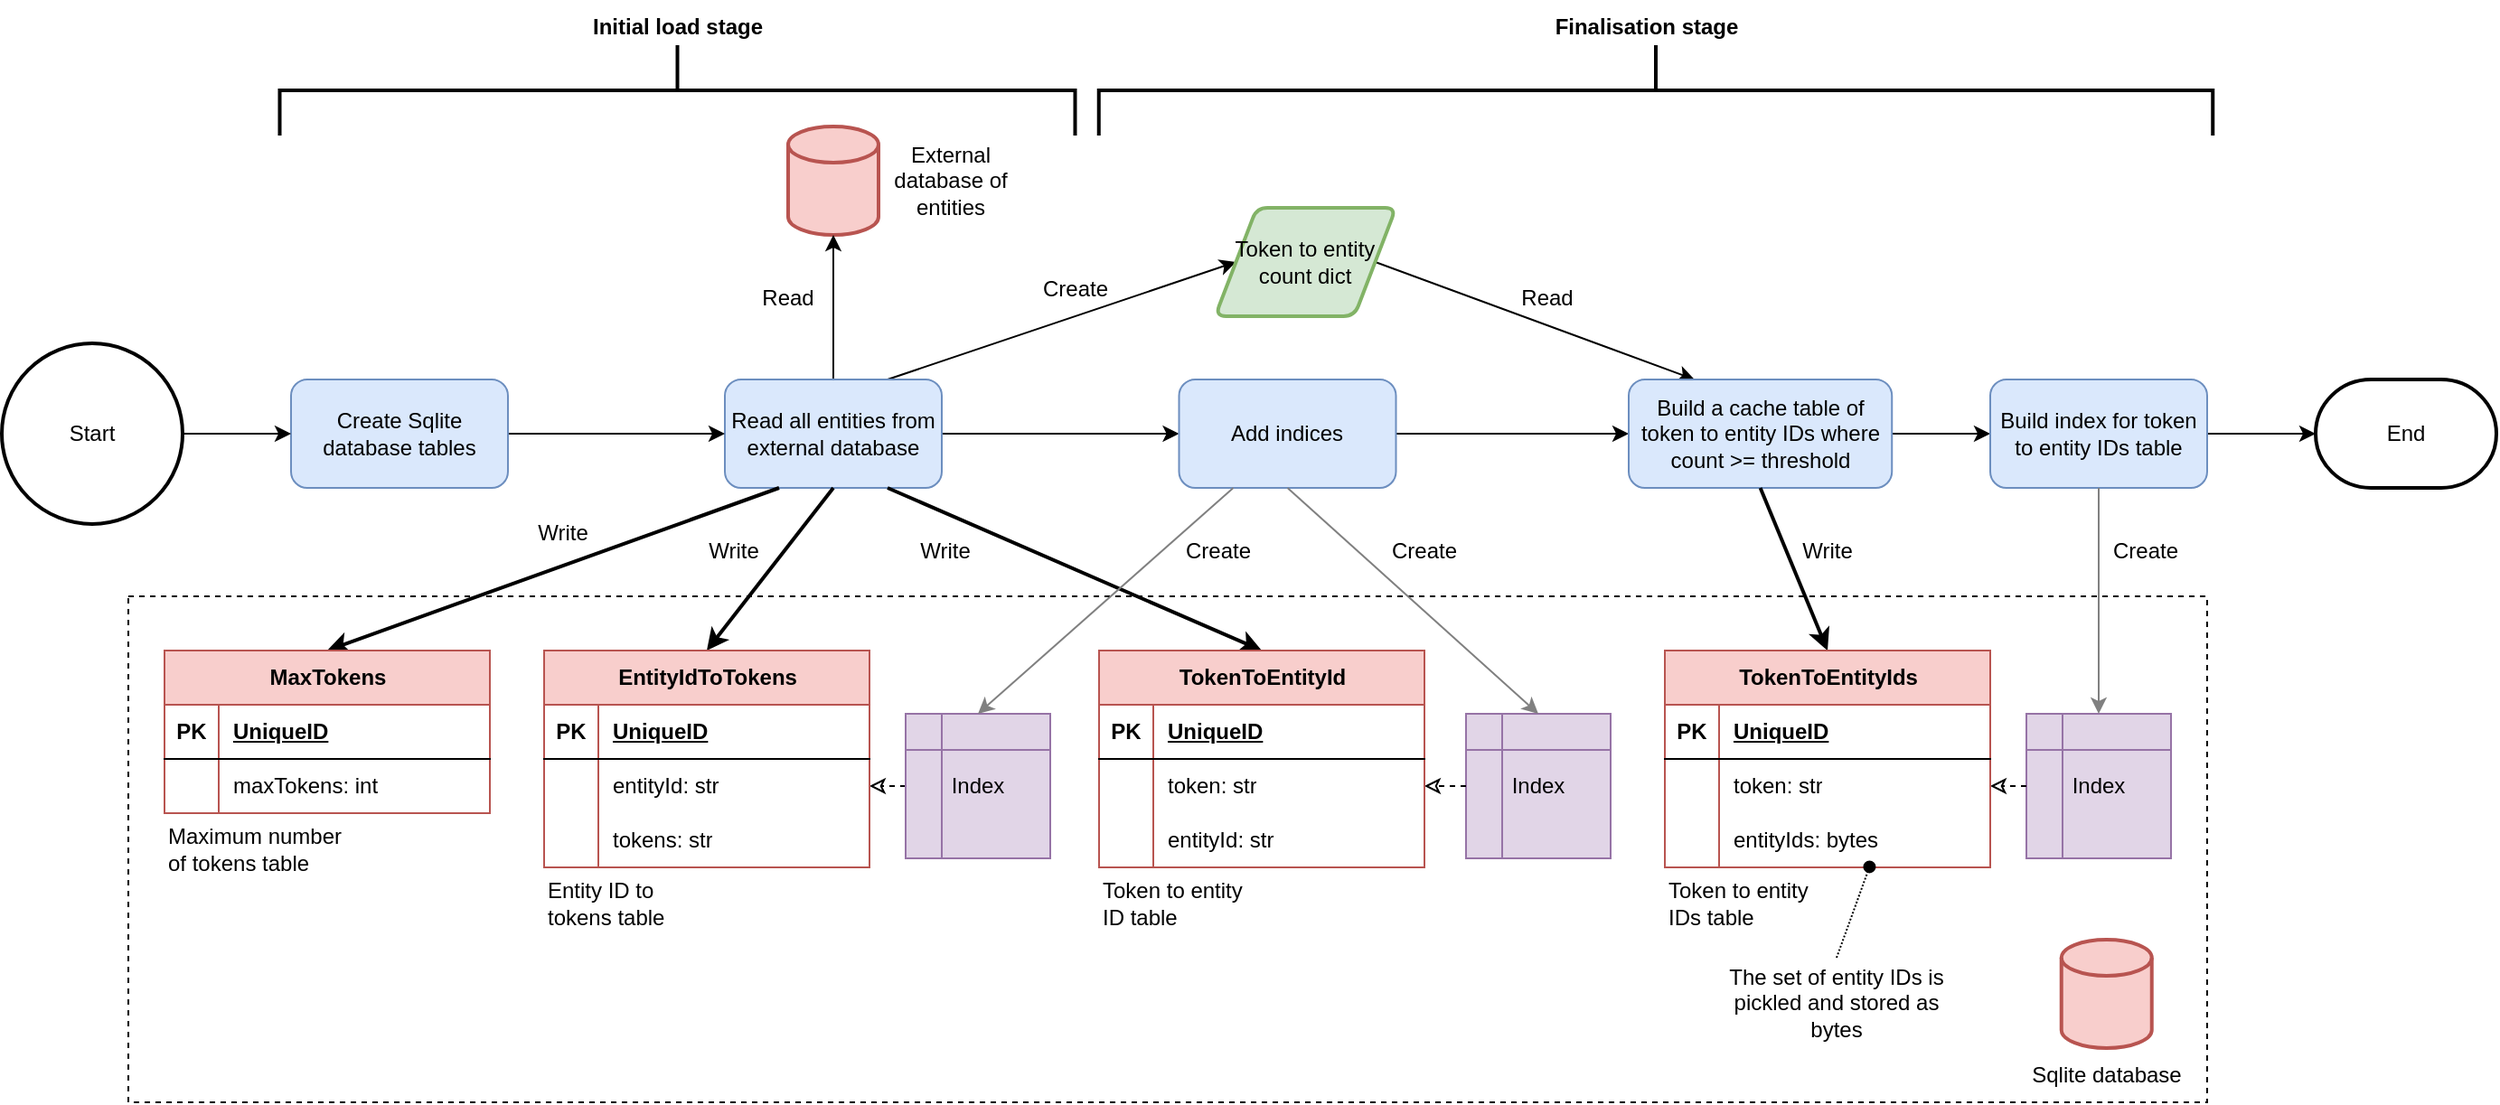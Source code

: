 <mxfile version="21.2.7" type="device">
  <diagram id="BQwimT8NaF9eU1G0UjTk" name="Page-1">
    <mxGraphModel dx="1480" dy="929" grid="1" gridSize="10" guides="1" tooltips="1" connect="1" arrows="1" fold="1" page="1" pageScale="1" pageWidth="1654" pageHeight="1169" math="0" shadow="0">
      <root>
        <mxCell id="0" />
        <mxCell id="1" parent="0" />
        <mxCell id="5-i91vn-RPBV5rucGAf5-59" value="" style="rounded=0;whiteSpace=wrap;html=1;fillColor=none;dashed=1;" vertex="1" parent="1">
          <mxGeometry x="110" y="370" width="1150" height="280" as="geometry" />
        </mxCell>
        <mxCell id="5-i91vn-RPBV5rucGAf5-1" value="" style="strokeWidth=2;html=1;shape=mxgraph.flowchart.database;whiteSpace=wrap;fillColor=#f8cecc;strokeColor=#b85450;" vertex="1" parent="1">
          <mxGeometry x="475" y="110" width="50" height="60" as="geometry" />
        </mxCell>
        <mxCell id="5-i91vn-RPBV5rucGAf5-16" style="edgeStyle=none;rounded=0;orthogonalLoop=1;jettySize=auto;html=1;exitX=0.5;exitY=0;exitDx=0;exitDy=0;entryX=0.5;entryY=1;entryDx=0;entryDy=0;entryPerimeter=0;" edge="1" parent="1" source="5-i91vn-RPBV5rucGAf5-2" target="5-i91vn-RPBV5rucGAf5-1">
          <mxGeometry relative="1" as="geometry" />
        </mxCell>
        <mxCell id="5-i91vn-RPBV5rucGAf5-25" style="edgeStyle=none;rounded=0;orthogonalLoop=1;jettySize=auto;html=1;exitX=1;exitY=0.5;exitDx=0;exitDy=0;entryX=0;entryY=0.5;entryDx=0;entryDy=0;" edge="1" parent="1" source="5-i91vn-RPBV5rucGAf5-2" target="5-i91vn-RPBV5rucGAf5-24">
          <mxGeometry relative="1" as="geometry" />
        </mxCell>
        <mxCell id="5-i91vn-RPBV5rucGAf5-41" style="edgeStyle=none;rounded=0;orthogonalLoop=1;jettySize=auto;html=1;exitX=0.75;exitY=0;exitDx=0;exitDy=0;entryX=0;entryY=0.5;entryDx=0;entryDy=0;" edge="1" parent="1" source="5-i91vn-RPBV5rucGAf5-2" target="5-i91vn-RPBV5rucGAf5-40">
          <mxGeometry relative="1" as="geometry" />
        </mxCell>
        <mxCell id="5-i91vn-RPBV5rucGAf5-2" value="Read all entities from external database" style="rounded=1;whiteSpace=wrap;html=1;fillColor=#dae8fc;strokeColor=#6c8ebf;" vertex="1" parent="1">
          <mxGeometry x="440" y="250" width="120" height="60" as="geometry" />
        </mxCell>
        <mxCell id="5-i91vn-RPBV5rucGAf5-3" value="External database of entities" style="text;html=1;strokeColor=none;fillColor=none;align=center;verticalAlign=middle;whiteSpace=wrap;rounded=0;" vertex="1" parent="1">
          <mxGeometry x="525" y="115" width="80" height="50" as="geometry" />
        </mxCell>
        <mxCell id="5-i91vn-RPBV5rucGAf5-15" style="edgeStyle=none;rounded=0;orthogonalLoop=1;jettySize=auto;html=1;exitX=1;exitY=0.5;exitDx=0;exitDy=0;entryX=0;entryY=0.5;entryDx=0;entryDy=0;" edge="1" parent="1" source="5-i91vn-RPBV5rucGAf5-4" target="5-i91vn-RPBV5rucGAf5-2">
          <mxGeometry relative="1" as="geometry" />
        </mxCell>
        <mxCell id="5-i91vn-RPBV5rucGAf5-4" value="Create Sqlite database tables" style="rounded=1;whiteSpace=wrap;html=1;fillColor=#dae8fc;strokeColor=#6c8ebf;" vertex="1" parent="1">
          <mxGeometry x="200" y="250" width="120" height="60" as="geometry" />
        </mxCell>
        <mxCell id="5-i91vn-RPBV5rucGAf5-6" style="edgeStyle=none;rounded=0;orthogonalLoop=1;jettySize=auto;html=1;exitX=1;exitY=0.5;exitDx=0;exitDy=0;exitPerimeter=0;entryX=0;entryY=0.5;entryDx=0;entryDy=0;" edge="1" parent="1" source="5-i91vn-RPBV5rucGAf5-5" target="5-i91vn-RPBV5rucGAf5-4">
          <mxGeometry relative="1" as="geometry" />
        </mxCell>
        <mxCell id="5-i91vn-RPBV5rucGAf5-5" value="Start" style="strokeWidth=2;html=1;shape=mxgraph.flowchart.start_2;whiteSpace=wrap;" vertex="1" parent="1">
          <mxGeometry x="40" y="230" width="100" height="100" as="geometry" />
        </mxCell>
        <mxCell id="5-i91vn-RPBV5rucGAf5-8" value="Maximum number of tokens table" style="text;html=1;strokeColor=none;fillColor=none;align=left;verticalAlign=middle;whiteSpace=wrap;rounded=0;" vertex="1" parent="1">
          <mxGeometry x="130" y="490" width="106.25" height="40" as="geometry" />
        </mxCell>
        <mxCell id="5-i91vn-RPBV5rucGAf5-10" value="Entity ID to tokens table" style="text;html=1;strokeColor=none;fillColor=none;align=left;verticalAlign=middle;whiteSpace=wrap;rounded=0;" vertex="1" parent="1">
          <mxGeometry x="340" y="520" width="88.75" height="40" as="geometry" />
        </mxCell>
        <mxCell id="5-i91vn-RPBV5rucGAf5-12" value="Token to entity ID table" style="text;html=1;strokeColor=none;fillColor=none;align=left;verticalAlign=middle;whiteSpace=wrap;rounded=0;" vertex="1" parent="1">
          <mxGeometry x="647" y="520" width="88.75" height="40" as="geometry" />
        </mxCell>
        <mxCell id="5-i91vn-RPBV5rucGAf5-14" value="Token to entity IDs table" style="text;html=1;strokeColor=none;fillColor=none;align=left;verticalAlign=middle;whiteSpace=wrap;rounded=0;" vertex="1" parent="1">
          <mxGeometry x="960" y="520" width="88.75" height="40" as="geometry" />
        </mxCell>
        <mxCell id="5-i91vn-RPBV5rucGAf5-17" value="Read" style="text;html=1;strokeColor=none;fillColor=none;align=center;verticalAlign=middle;whiteSpace=wrap;rounded=0;" vertex="1" parent="1">
          <mxGeometry x="440" y="190" width="70" height="30" as="geometry" />
        </mxCell>
        <mxCell id="5-i91vn-RPBV5rucGAf5-18" style="edgeStyle=none;rounded=0;orthogonalLoop=1;jettySize=auto;html=1;exitX=0.25;exitY=1;exitDx=0;exitDy=0;entryX=0.5;entryY=0;entryDx=0;entryDy=0;strokeWidth=2;" edge="1" parent="1" source="5-i91vn-RPBV5rucGAf5-2" target="5-i91vn-RPBV5rucGAf5-67">
          <mxGeometry relative="1" as="geometry">
            <mxPoint x="430" y="260" as="sourcePoint" />
            <mxPoint x="455" y="110" as="targetPoint" />
          </mxGeometry>
        </mxCell>
        <mxCell id="5-i91vn-RPBV5rucGAf5-19" style="edgeStyle=none;rounded=0;orthogonalLoop=1;jettySize=auto;html=1;exitX=0.5;exitY=1;exitDx=0;exitDy=0;entryX=0.5;entryY=0;entryDx=0;entryDy=0;strokeWidth=2;" edge="1" parent="1" source="5-i91vn-RPBV5rucGAf5-2" target="5-i91vn-RPBV5rucGAf5-80">
          <mxGeometry relative="1" as="geometry">
            <mxPoint x="400" y="320" as="sourcePoint" />
            <mxPoint x="414" y="410" as="targetPoint" />
          </mxGeometry>
        </mxCell>
        <mxCell id="5-i91vn-RPBV5rucGAf5-20" style="edgeStyle=none;rounded=0;orthogonalLoop=1;jettySize=auto;html=1;exitX=0.75;exitY=1;exitDx=0;exitDy=0;entryX=0.5;entryY=0;entryDx=0;entryDy=0;strokeWidth=2;" edge="1" parent="1" source="5-i91vn-RPBV5rucGAf5-2" target="5-i91vn-RPBV5rucGAf5-93">
          <mxGeometry relative="1" as="geometry">
            <mxPoint x="410" y="330" as="sourcePoint" />
            <mxPoint x="424" y="420" as="targetPoint" />
          </mxGeometry>
        </mxCell>
        <mxCell id="5-i91vn-RPBV5rucGAf5-21" value="Write" style="text;html=1;strokeColor=none;fillColor=none;align=center;verticalAlign=middle;whiteSpace=wrap;rounded=0;" vertex="1" parent="1">
          <mxGeometry x="330" y="320" width="40.63" height="30" as="geometry" />
        </mxCell>
        <mxCell id="5-i91vn-RPBV5rucGAf5-22" value="" style="strokeWidth=2;html=1;shape=mxgraph.flowchart.database;whiteSpace=wrap;fillColor=#f8cecc;strokeColor=#b85450;" vertex="1" parent="1">
          <mxGeometry x="1179.37" y="560" width="50" height="60" as="geometry" />
        </mxCell>
        <mxCell id="5-i91vn-RPBV5rucGAf5-23" value="Sqlite database" style="text;html=1;strokeColor=none;fillColor=none;align=center;verticalAlign=middle;whiteSpace=wrap;rounded=0;" vertex="1" parent="1">
          <mxGeometry x="1160" y="620" width="88.75" height="30" as="geometry" />
        </mxCell>
        <mxCell id="5-i91vn-RPBV5rucGAf5-44" style="edgeStyle=none;rounded=0;orthogonalLoop=1;jettySize=auto;html=1;exitX=1;exitY=0.5;exitDx=0;exitDy=0;entryX=0;entryY=0.5;entryDx=0;entryDy=0;" edge="1" parent="1" source="5-i91vn-RPBV5rucGAf5-24" target="5-i91vn-RPBV5rucGAf5-43">
          <mxGeometry relative="1" as="geometry" />
        </mxCell>
        <mxCell id="5-i91vn-RPBV5rucGAf5-24" value="Add indices" style="rounded=1;whiteSpace=wrap;html=1;fillColor=#dae8fc;strokeColor=#6c8ebf;" vertex="1" parent="1">
          <mxGeometry x="691.25" y="250" width="120" height="60" as="geometry" />
        </mxCell>
        <mxCell id="5-i91vn-RPBV5rucGAf5-29" style="edgeStyle=none;rounded=0;orthogonalLoop=1;jettySize=auto;html=1;exitX=0;exitY=0.5;exitDx=0;exitDy=0;entryX=1;entryY=0.5;entryDx=0;entryDy=0;dashed=1;endArrow=classic;endFill=0;" edge="1" parent="1" source="5-i91vn-RPBV5rucGAf5-26" target="5-i91vn-RPBV5rucGAf5-84">
          <mxGeometry relative="1" as="geometry">
            <mxPoint x="444.37" y="440" as="targetPoint" />
          </mxGeometry>
        </mxCell>
        <mxCell id="5-i91vn-RPBV5rucGAf5-26" value="Index" style="shape=internalStorage;whiteSpace=wrap;html=1;backgroundOutline=1;fillColor=#e1d5e7;strokeColor=#9673a6;" vertex="1" parent="1">
          <mxGeometry x="540" y="435" width="80" height="80" as="geometry" />
        </mxCell>
        <mxCell id="5-i91vn-RPBV5rucGAf5-30" value="Index" style="shape=internalStorage;whiteSpace=wrap;html=1;backgroundOutline=1;fillColor=#e1d5e7;strokeColor=#9673a6;" vertex="1" parent="1">
          <mxGeometry x="850" y="435" width="80" height="80" as="geometry" />
        </mxCell>
        <mxCell id="5-i91vn-RPBV5rucGAf5-31" style="edgeStyle=none;rounded=0;orthogonalLoop=1;jettySize=auto;html=1;exitX=0;exitY=0.5;exitDx=0;exitDy=0;dashed=1;endArrow=classic;endFill=0;entryX=1;entryY=0.5;entryDx=0;entryDy=0;" edge="1" parent="1" source="5-i91vn-RPBV5rucGAf5-30" target="5-i91vn-RPBV5rucGAf5-97">
          <mxGeometry relative="1" as="geometry">
            <mxPoint x="475" y="450" as="sourcePoint" />
            <mxPoint x="678.75" y="440" as="targetPoint" />
          </mxGeometry>
        </mxCell>
        <mxCell id="5-i91vn-RPBV5rucGAf5-33" value="Write" style="text;html=1;strokeColor=none;fillColor=none;align=center;verticalAlign=middle;whiteSpace=wrap;rounded=0;" vertex="1" parent="1">
          <mxGeometry x="420" y="330" width="50" height="30" as="geometry" />
        </mxCell>
        <mxCell id="5-i91vn-RPBV5rucGAf5-34" value="Write" style="text;html=1;strokeColor=none;fillColor=none;align=center;verticalAlign=middle;whiteSpace=wrap;rounded=0;" vertex="1" parent="1">
          <mxGeometry x="540" y="330" width="44.37" height="30" as="geometry" />
        </mxCell>
        <mxCell id="5-i91vn-RPBV5rucGAf5-35" style="edgeStyle=none;rounded=0;orthogonalLoop=1;jettySize=auto;html=1;exitX=0.25;exitY=1;exitDx=0;exitDy=0;entryX=0.5;entryY=0;entryDx=0;entryDy=0;strokeColor=#808080;" edge="1" parent="1" source="5-i91vn-RPBV5rucGAf5-24" target="5-i91vn-RPBV5rucGAf5-26">
          <mxGeometry relative="1" as="geometry">
            <mxPoint x="400" y="320" as="sourcePoint" />
            <mxPoint x="284" y="410" as="targetPoint" />
          </mxGeometry>
        </mxCell>
        <mxCell id="5-i91vn-RPBV5rucGAf5-36" value="Create" style="text;html=1;strokeColor=none;fillColor=none;align=center;verticalAlign=middle;whiteSpace=wrap;rounded=0;" vertex="1" parent="1">
          <mxGeometry x="691.25" y="330" width="44.37" height="30" as="geometry" />
        </mxCell>
        <mxCell id="5-i91vn-RPBV5rucGAf5-37" style="edgeStyle=none;rounded=0;orthogonalLoop=1;jettySize=auto;html=1;exitX=0.5;exitY=1;exitDx=0;exitDy=0;entryX=0.5;entryY=0;entryDx=0;entryDy=0;strokeColor=#808080;" edge="1" parent="1" source="5-i91vn-RPBV5rucGAf5-24" target="5-i91vn-RPBV5rucGAf5-30">
          <mxGeometry relative="1" as="geometry">
            <mxPoint x="560" y="320" as="sourcePoint" />
            <mxPoint x="515" y="410" as="targetPoint" />
          </mxGeometry>
        </mxCell>
        <mxCell id="5-i91vn-RPBV5rucGAf5-38" value="Create" style="text;html=1;strokeColor=none;fillColor=none;align=center;verticalAlign=middle;whiteSpace=wrap;rounded=0;" vertex="1" parent="1">
          <mxGeometry x="805" y="330" width="44.37" height="30" as="geometry" />
        </mxCell>
        <mxCell id="5-i91vn-RPBV5rucGAf5-45" style="edgeStyle=none;rounded=0;orthogonalLoop=1;jettySize=auto;html=1;exitX=1;exitY=0.5;exitDx=0;exitDy=0;entryX=0.25;entryY=0;entryDx=0;entryDy=0;" edge="1" parent="1" source="5-i91vn-RPBV5rucGAf5-40" target="5-i91vn-RPBV5rucGAf5-43">
          <mxGeometry relative="1" as="geometry" />
        </mxCell>
        <mxCell id="5-i91vn-RPBV5rucGAf5-40" value="Token to entity count dict" style="shape=parallelogram;html=1;strokeWidth=2;perimeter=parallelogramPerimeter;whiteSpace=wrap;rounded=1;arcSize=12;size=0.23;fillColor=#d5e8d4;strokeColor=#82b366;" vertex="1" parent="1">
          <mxGeometry x="711.25" y="155" width="100" height="60" as="geometry" />
        </mxCell>
        <mxCell id="5-i91vn-RPBV5rucGAf5-42" value="Create" style="text;html=1;strokeColor=none;fillColor=none;align=center;verticalAlign=middle;whiteSpace=wrap;rounded=0;" vertex="1" parent="1">
          <mxGeometry x="599.38" y="185" width="70" height="30" as="geometry" />
        </mxCell>
        <mxCell id="5-i91vn-RPBV5rucGAf5-50" style="edgeStyle=none;rounded=0;orthogonalLoop=1;jettySize=auto;html=1;exitX=1;exitY=0.5;exitDx=0;exitDy=0;entryX=0;entryY=0.5;entryDx=0;entryDy=0;" edge="1" parent="1" source="5-i91vn-RPBV5rucGAf5-43" target="5-i91vn-RPBV5rucGAf5-49">
          <mxGeometry relative="1" as="geometry" />
        </mxCell>
        <mxCell id="5-i91vn-RPBV5rucGAf5-43" value="Build a cache table of token to entity IDs where count &amp;gt;= threshold" style="rounded=1;whiteSpace=wrap;html=1;fillColor=#dae8fc;strokeColor=#6c8ebf;" vertex="1" parent="1">
          <mxGeometry x="940" y="250" width="145.62" height="60" as="geometry" />
        </mxCell>
        <mxCell id="5-i91vn-RPBV5rucGAf5-46" value="Read" style="text;html=1;strokeColor=none;fillColor=none;align=center;verticalAlign=middle;whiteSpace=wrap;rounded=0;" vertex="1" parent="1">
          <mxGeometry x="860" y="190" width="70" height="30" as="geometry" />
        </mxCell>
        <mxCell id="5-i91vn-RPBV5rucGAf5-47" style="edgeStyle=none;rounded=0;orthogonalLoop=1;jettySize=auto;html=1;exitX=0.5;exitY=1;exitDx=0;exitDy=0;entryX=0.5;entryY=0;entryDx=0;entryDy=0;strokeWidth=2;" edge="1" parent="1" source="5-i91vn-RPBV5rucGAf5-43" target="5-i91vn-RPBV5rucGAf5-106">
          <mxGeometry relative="1" as="geometry">
            <mxPoint x="680" y="320" as="sourcePoint" />
            <mxPoint x="877.19" y="400" as="targetPoint" />
          </mxGeometry>
        </mxCell>
        <mxCell id="5-i91vn-RPBV5rucGAf5-48" value="Write" style="text;html=1;strokeColor=none;fillColor=none;align=center;verticalAlign=middle;whiteSpace=wrap;rounded=0;" vertex="1" parent="1">
          <mxGeometry x="1027.81" y="330" width="44.38" height="30" as="geometry" />
        </mxCell>
        <mxCell id="5-i91vn-RPBV5rucGAf5-56" style="edgeStyle=none;rounded=0;orthogonalLoop=1;jettySize=auto;html=1;exitX=1;exitY=0.5;exitDx=0;exitDy=0;entryX=0;entryY=0.5;entryDx=0;entryDy=0;entryPerimeter=0;" edge="1" parent="1" source="5-i91vn-RPBV5rucGAf5-49" target="5-i91vn-RPBV5rucGAf5-55">
          <mxGeometry relative="1" as="geometry" />
        </mxCell>
        <mxCell id="5-i91vn-RPBV5rucGAf5-49" value="Build index for token to entity IDs table" style="rounded=1;whiteSpace=wrap;html=1;fillColor=#dae8fc;strokeColor=#6c8ebf;" vertex="1" parent="1">
          <mxGeometry x="1140" y="250" width="120" height="60" as="geometry" />
        </mxCell>
        <mxCell id="5-i91vn-RPBV5rucGAf5-51" value="Index" style="shape=internalStorage;whiteSpace=wrap;html=1;backgroundOutline=1;fillColor=#e1d5e7;strokeColor=#9673a6;" vertex="1" parent="1">
          <mxGeometry x="1160" y="435" width="80" height="80" as="geometry" />
        </mxCell>
        <mxCell id="5-i91vn-RPBV5rucGAf5-52" style="edgeStyle=none;rounded=0;orthogonalLoop=1;jettySize=auto;html=1;exitX=0;exitY=0.5;exitDx=0;exitDy=0;dashed=1;endArrow=classic;endFill=0;entryX=1;entryY=0.5;entryDx=0;entryDy=0;" edge="1" parent="1" source="5-i91vn-RPBV5rucGAf5-51" target="5-i91vn-RPBV5rucGAf5-110">
          <mxGeometry relative="1" as="geometry">
            <mxPoint x="710" y="450" as="sourcePoint" />
            <mxPoint x="917.19" y="440" as="targetPoint" />
          </mxGeometry>
        </mxCell>
        <mxCell id="5-i91vn-RPBV5rucGAf5-53" style="edgeStyle=none;rounded=0;orthogonalLoop=1;jettySize=auto;html=1;exitX=0.5;exitY=1;exitDx=0;exitDy=0;entryX=0.5;entryY=0;entryDx=0;entryDy=0;strokeColor=#808080;" edge="1" parent="1" source="5-i91vn-RPBV5rucGAf5-49" target="5-i91vn-RPBV5rucGAf5-51">
          <mxGeometry relative="1" as="geometry">
            <mxPoint x="680" y="320" as="sourcePoint" />
            <mxPoint x="750" y="410" as="targetPoint" />
          </mxGeometry>
        </mxCell>
        <mxCell id="5-i91vn-RPBV5rucGAf5-54" value="Create" style="text;html=1;strokeColor=none;fillColor=none;align=center;verticalAlign=middle;whiteSpace=wrap;rounded=0;" vertex="1" parent="1">
          <mxGeometry x="1204.38" y="330" width="44.37" height="30" as="geometry" />
        </mxCell>
        <mxCell id="5-i91vn-RPBV5rucGAf5-55" value="End" style="strokeWidth=2;html=1;shape=mxgraph.flowchart.terminator;whiteSpace=wrap;" vertex="1" parent="1">
          <mxGeometry x="1320" y="250" width="100" height="60" as="geometry" />
        </mxCell>
        <mxCell id="5-i91vn-RPBV5rucGAf5-63" value="" style="strokeWidth=2;html=1;shape=mxgraph.flowchart.annotation_2;align=left;labelPosition=right;pointerEvents=1;rotation=90;" vertex="1" parent="1">
          <mxGeometry x="388.75" y="-130" width="50" height="440" as="geometry" />
        </mxCell>
        <mxCell id="5-i91vn-RPBV5rucGAf5-64" value="" style="strokeWidth=2;html=1;shape=mxgraph.flowchart.annotation_2;align=left;labelPosition=right;pointerEvents=1;rotation=90;" vertex="1" parent="1">
          <mxGeometry x="930" y="-218.13" width="50" height="616.25" as="geometry" />
        </mxCell>
        <mxCell id="5-i91vn-RPBV5rucGAf5-65" value="&lt;b&gt;Initial load stage&lt;/b&gt;" style="text;html=1;strokeColor=none;fillColor=none;align=center;verticalAlign=middle;whiteSpace=wrap;rounded=0;" vertex="1" parent="1">
          <mxGeometry x="353.75" y="40" width="120" height="30" as="geometry" />
        </mxCell>
        <mxCell id="5-i91vn-RPBV5rucGAf5-66" value="&lt;b&gt;Finalisation stage&lt;/b&gt;" style="text;html=1;strokeColor=none;fillColor=none;align=center;verticalAlign=middle;whiteSpace=wrap;rounded=0;" vertex="1" parent="1">
          <mxGeometry x="890" y="40" width="120" height="30" as="geometry" />
        </mxCell>
        <mxCell id="5-i91vn-RPBV5rucGAf5-67" value="MaxTokens" style="shape=table;startSize=30;container=1;collapsible=1;childLayout=tableLayout;fixedRows=1;rowLines=0;fontStyle=1;align=center;resizeLast=1;html=1;fillColor=#f8cecc;strokeColor=#b85450;" vertex="1" parent="1">
          <mxGeometry x="130" y="400" width="180" height="90" as="geometry">
            <mxRectangle x="230" y="660" width="100" height="30" as="alternateBounds" />
          </mxGeometry>
        </mxCell>
        <mxCell id="5-i91vn-RPBV5rucGAf5-68" value="" style="shape=tableRow;horizontal=0;startSize=0;swimlaneHead=0;swimlaneBody=0;fillColor=none;collapsible=0;dropTarget=0;points=[[0,0.5],[1,0.5]];portConstraint=eastwest;top=0;left=0;right=0;bottom=1;" vertex="1" parent="5-i91vn-RPBV5rucGAf5-67">
          <mxGeometry y="30" width="180" height="30" as="geometry" />
        </mxCell>
        <mxCell id="5-i91vn-RPBV5rucGAf5-69" value="PK" style="shape=partialRectangle;connectable=0;fillColor=none;top=0;left=0;bottom=0;right=0;fontStyle=1;overflow=hidden;whiteSpace=wrap;html=1;" vertex="1" parent="5-i91vn-RPBV5rucGAf5-68">
          <mxGeometry width="30" height="30" as="geometry">
            <mxRectangle width="30" height="30" as="alternateBounds" />
          </mxGeometry>
        </mxCell>
        <mxCell id="5-i91vn-RPBV5rucGAf5-70" value="UniqueID" style="shape=partialRectangle;connectable=0;fillColor=none;top=0;left=0;bottom=0;right=0;align=left;spacingLeft=6;fontStyle=5;overflow=hidden;whiteSpace=wrap;html=1;" vertex="1" parent="5-i91vn-RPBV5rucGAf5-68">
          <mxGeometry x="30" width="150" height="30" as="geometry">
            <mxRectangle width="150" height="30" as="alternateBounds" />
          </mxGeometry>
        </mxCell>
        <mxCell id="5-i91vn-RPBV5rucGAf5-71" value="" style="shape=tableRow;horizontal=0;startSize=0;swimlaneHead=0;swimlaneBody=0;fillColor=none;collapsible=0;dropTarget=0;points=[[0,0.5],[1,0.5]];portConstraint=eastwest;top=0;left=0;right=0;bottom=0;" vertex="1" parent="5-i91vn-RPBV5rucGAf5-67">
          <mxGeometry y="60" width="180" height="30" as="geometry" />
        </mxCell>
        <mxCell id="5-i91vn-RPBV5rucGAf5-72" value="" style="shape=partialRectangle;connectable=0;fillColor=none;top=0;left=0;bottom=0;right=0;editable=1;overflow=hidden;whiteSpace=wrap;html=1;" vertex="1" parent="5-i91vn-RPBV5rucGAf5-71">
          <mxGeometry width="30" height="30" as="geometry">
            <mxRectangle width="30" height="30" as="alternateBounds" />
          </mxGeometry>
        </mxCell>
        <mxCell id="5-i91vn-RPBV5rucGAf5-73" value="maxTokens: int" style="shape=partialRectangle;connectable=0;fillColor=none;top=0;left=0;bottom=0;right=0;align=left;spacingLeft=6;overflow=hidden;whiteSpace=wrap;html=1;" vertex="1" parent="5-i91vn-RPBV5rucGAf5-71">
          <mxGeometry x="30" width="150" height="30" as="geometry">
            <mxRectangle width="150" height="30" as="alternateBounds" />
          </mxGeometry>
        </mxCell>
        <mxCell id="5-i91vn-RPBV5rucGAf5-80" value="EntityIdToTokens" style="shape=table;startSize=30;container=1;collapsible=1;childLayout=tableLayout;fixedRows=1;rowLines=0;fontStyle=1;align=center;resizeLast=1;html=1;fillColor=#f8cecc;strokeColor=#b85450;" vertex="1" parent="1">
          <mxGeometry x="340" y="400" width="180" height="120" as="geometry" />
        </mxCell>
        <mxCell id="5-i91vn-RPBV5rucGAf5-81" value="" style="shape=tableRow;horizontal=0;startSize=0;swimlaneHead=0;swimlaneBody=0;fillColor=none;collapsible=0;dropTarget=0;points=[[0,0.5],[1,0.5]];portConstraint=eastwest;top=0;left=0;right=0;bottom=1;" vertex="1" parent="5-i91vn-RPBV5rucGAf5-80">
          <mxGeometry y="30" width="180" height="30" as="geometry" />
        </mxCell>
        <mxCell id="5-i91vn-RPBV5rucGAf5-82" value="PK" style="shape=partialRectangle;connectable=0;fillColor=none;top=0;left=0;bottom=0;right=0;fontStyle=1;overflow=hidden;whiteSpace=wrap;html=1;" vertex="1" parent="5-i91vn-RPBV5rucGAf5-81">
          <mxGeometry width="30" height="30" as="geometry">
            <mxRectangle width="30" height="30" as="alternateBounds" />
          </mxGeometry>
        </mxCell>
        <mxCell id="5-i91vn-RPBV5rucGAf5-83" value="UniqueID" style="shape=partialRectangle;connectable=0;fillColor=none;top=0;left=0;bottom=0;right=0;align=left;spacingLeft=6;fontStyle=5;overflow=hidden;whiteSpace=wrap;html=1;" vertex="1" parent="5-i91vn-RPBV5rucGAf5-81">
          <mxGeometry x="30" width="150" height="30" as="geometry">
            <mxRectangle width="150" height="30" as="alternateBounds" />
          </mxGeometry>
        </mxCell>
        <mxCell id="5-i91vn-RPBV5rucGAf5-84" value="" style="shape=tableRow;horizontal=0;startSize=0;swimlaneHead=0;swimlaneBody=0;fillColor=none;collapsible=0;dropTarget=0;points=[[0,0.5],[1,0.5]];portConstraint=eastwest;top=0;left=0;right=0;bottom=0;" vertex="1" parent="5-i91vn-RPBV5rucGAf5-80">
          <mxGeometry y="60" width="180" height="30" as="geometry" />
        </mxCell>
        <mxCell id="5-i91vn-RPBV5rucGAf5-85" value="" style="shape=partialRectangle;connectable=0;fillColor=none;top=0;left=0;bottom=0;right=0;editable=1;overflow=hidden;whiteSpace=wrap;html=1;" vertex="1" parent="5-i91vn-RPBV5rucGAf5-84">
          <mxGeometry width="30" height="30" as="geometry">
            <mxRectangle width="30" height="30" as="alternateBounds" />
          </mxGeometry>
        </mxCell>
        <mxCell id="5-i91vn-RPBV5rucGAf5-86" value="entityId: str" style="shape=partialRectangle;connectable=0;fillColor=none;top=0;left=0;bottom=0;right=0;align=left;spacingLeft=6;overflow=hidden;whiteSpace=wrap;html=1;" vertex="1" parent="5-i91vn-RPBV5rucGAf5-84">
          <mxGeometry x="30" width="150" height="30" as="geometry">
            <mxRectangle width="150" height="30" as="alternateBounds" />
          </mxGeometry>
        </mxCell>
        <mxCell id="5-i91vn-RPBV5rucGAf5-87" value="" style="shape=tableRow;horizontal=0;startSize=0;swimlaneHead=0;swimlaneBody=0;fillColor=none;collapsible=0;dropTarget=0;points=[[0,0.5],[1,0.5]];portConstraint=eastwest;top=0;left=0;right=0;bottom=0;" vertex="1" parent="5-i91vn-RPBV5rucGAf5-80">
          <mxGeometry y="90" width="180" height="30" as="geometry" />
        </mxCell>
        <mxCell id="5-i91vn-RPBV5rucGAf5-88" value="" style="shape=partialRectangle;connectable=0;fillColor=none;top=0;left=0;bottom=0;right=0;editable=1;overflow=hidden;whiteSpace=wrap;html=1;" vertex="1" parent="5-i91vn-RPBV5rucGAf5-87">
          <mxGeometry width="30" height="30" as="geometry">
            <mxRectangle width="30" height="30" as="alternateBounds" />
          </mxGeometry>
        </mxCell>
        <mxCell id="5-i91vn-RPBV5rucGAf5-89" value="tokens: str" style="shape=partialRectangle;connectable=0;fillColor=none;top=0;left=0;bottom=0;right=0;align=left;spacingLeft=6;overflow=hidden;whiteSpace=wrap;html=1;" vertex="1" parent="5-i91vn-RPBV5rucGAf5-87">
          <mxGeometry x="30" width="150" height="30" as="geometry">
            <mxRectangle width="150" height="30" as="alternateBounds" />
          </mxGeometry>
        </mxCell>
        <mxCell id="5-i91vn-RPBV5rucGAf5-93" value="TokenToEntityId" style="shape=table;startSize=30;container=1;collapsible=1;childLayout=tableLayout;fixedRows=1;rowLines=0;fontStyle=1;align=center;resizeLast=1;html=1;fillColor=#f8cecc;strokeColor=#b85450;" vertex="1" parent="1">
          <mxGeometry x="647.0" y="400" width="180" height="120" as="geometry" />
        </mxCell>
        <mxCell id="5-i91vn-RPBV5rucGAf5-94" value="" style="shape=tableRow;horizontal=0;startSize=0;swimlaneHead=0;swimlaneBody=0;fillColor=none;collapsible=0;dropTarget=0;points=[[0,0.5],[1,0.5]];portConstraint=eastwest;top=0;left=0;right=0;bottom=1;" vertex="1" parent="5-i91vn-RPBV5rucGAf5-93">
          <mxGeometry y="30" width="180" height="30" as="geometry" />
        </mxCell>
        <mxCell id="5-i91vn-RPBV5rucGAf5-95" value="PK" style="shape=partialRectangle;connectable=0;fillColor=none;top=0;left=0;bottom=0;right=0;fontStyle=1;overflow=hidden;whiteSpace=wrap;html=1;" vertex="1" parent="5-i91vn-RPBV5rucGAf5-94">
          <mxGeometry width="30" height="30" as="geometry">
            <mxRectangle width="30" height="30" as="alternateBounds" />
          </mxGeometry>
        </mxCell>
        <mxCell id="5-i91vn-RPBV5rucGAf5-96" value="UniqueID" style="shape=partialRectangle;connectable=0;fillColor=none;top=0;left=0;bottom=0;right=0;align=left;spacingLeft=6;fontStyle=5;overflow=hidden;whiteSpace=wrap;html=1;" vertex="1" parent="5-i91vn-RPBV5rucGAf5-94">
          <mxGeometry x="30" width="150" height="30" as="geometry">
            <mxRectangle width="150" height="30" as="alternateBounds" />
          </mxGeometry>
        </mxCell>
        <mxCell id="5-i91vn-RPBV5rucGAf5-97" value="" style="shape=tableRow;horizontal=0;startSize=0;swimlaneHead=0;swimlaneBody=0;fillColor=none;collapsible=0;dropTarget=0;points=[[0,0.5],[1,0.5]];portConstraint=eastwest;top=0;left=0;right=0;bottom=0;" vertex="1" parent="5-i91vn-RPBV5rucGAf5-93">
          <mxGeometry y="60" width="180" height="30" as="geometry" />
        </mxCell>
        <mxCell id="5-i91vn-RPBV5rucGAf5-98" value="" style="shape=partialRectangle;connectable=0;fillColor=none;top=0;left=0;bottom=0;right=0;editable=1;overflow=hidden;whiteSpace=wrap;html=1;" vertex="1" parent="5-i91vn-RPBV5rucGAf5-97">
          <mxGeometry width="30" height="30" as="geometry">
            <mxRectangle width="30" height="30" as="alternateBounds" />
          </mxGeometry>
        </mxCell>
        <mxCell id="5-i91vn-RPBV5rucGAf5-99" value="token: str" style="shape=partialRectangle;connectable=0;fillColor=none;top=0;left=0;bottom=0;right=0;align=left;spacingLeft=6;overflow=hidden;whiteSpace=wrap;html=1;" vertex="1" parent="5-i91vn-RPBV5rucGAf5-97">
          <mxGeometry x="30" width="150" height="30" as="geometry">
            <mxRectangle width="150" height="30" as="alternateBounds" />
          </mxGeometry>
        </mxCell>
        <mxCell id="5-i91vn-RPBV5rucGAf5-100" value="" style="shape=tableRow;horizontal=0;startSize=0;swimlaneHead=0;swimlaneBody=0;fillColor=none;collapsible=0;dropTarget=0;points=[[0,0.5],[1,0.5]];portConstraint=eastwest;top=0;left=0;right=0;bottom=0;" vertex="1" parent="5-i91vn-RPBV5rucGAf5-93">
          <mxGeometry y="90" width="180" height="30" as="geometry" />
        </mxCell>
        <mxCell id="5-i91vn-RPBV5rucGAf5-101" value="" style="shape=partialRectangle;connectable=0;fillColor=none;top=0;left=0;bottom=0;right=0;editable=1;overflow=hidden;whiteSpace=wrap;html=1;" vertex="1" parent="5-i91vn-RPBV5rucGAf5-100">
          <mxGeometry width="30" height="30" as="geometry">
            <mxRectangle width="30" height="30" as="alternateBounds" />
          </mxGeometry>
        </mxCell>
        <mxCell id="5-i91vn-RPBV5rucGAf5-102" value="entityId: str" style="shape=partialRectangle;connectable=0;fillColor=none;top=0;left=0;bottom=0;right=0;align=left;spacingLeft=6;overflow=hidden;whiteSpace=wrap;html=1;" vertex="1" parent="5-i91vn-RPBV5rucGAf5-100">
          <mxGeometry x="30" width="150" height="30" as="geometry">
            <mxRectangle width="150" height="30" as="alternateBounds" />
          </mxGeometry>
        </mxCell>
        <mxCell id="5-i91vn-RPBV5rucGAf5-106" value="TokenToEntityIds" style="shape=table;startSize=30;container=1;collapsible=1;childLayout=tableLayout;fixedRows=1;rowLines=0;fontStyle=1;align=center;resizeLast=1;html=1;fillColor=#f8cecc;strokeColor=#b85450;" vertex="1" parent="1">
          <mxGeometry x="960" y="400" width="180" height="120" as="geometry" />
        </mxCell>
        <mxCell id="5-i91vn-RPBV5rucGAf5-107" value="" style="shape=tableRow;horizontal=0;startSize=0;swimlaneHead=0;swimlaneBody=0;fillColor=none;collapsible=0;dropTarget=0;points=[[0,0.5],[1,0.5]];portConstraint=eastwest;top=0;left=0;right=0;bottom=1;" vertex="1" parent="5-i91vn-RPBV5rucGAf5-106">
          <mxGeometry y="30" width="180" height="30" as="geometry" />
        </mxCell>
        <mxCell id="5-i91vn-RPBV5rucGAf5-108" value="PK" style="shape=partialRectangle;connectable=0;fillColor=none;top=0;left=0;bottom=0;right=0;fontStyle=1;overflow=hidden;whiteSpace=wrap;html=1;" vertex="1" parent="5-i91vn-RPBV5rucGAf5-107">
          <mxGeometry width="30" height="30" as="geometry">
            <mxRectangle width="30" height="30" as="alternateBounds" />
          </mxGeometry>
        </mxCell>
        <mxCell id="5-i91vn-RPBV5rucGAf5-109" value="UniqueID" style="shape=partialRectangle;connectable=0;fillColor=none;top=0;left=0;bottom=0;right=0;align=left;spacingLeft=6;fontStyle=5;overflow=hidden;whiteSpace=wrap;html=1;" vertex="1" parent="5-i91vn-RPBV5rucGAf5-107">
          <mxGeometry x="30" width="150" height="30" as="geometry">
            <mxRectangle width="150" height="30" as="alternateBounds" />
          </mxGeometry>
        </mxCell>
        <mxCell id="5-i91vn-RPBV5rucGAf5-110" value="" style="shape=tableRow;horizontal=0;startSize=0;swimlaneHead=0;swimlaneBody=0;fillColor=none;collapsible=0;dropTarget=0;points=[[0,0.5],[1,0.5]];portConstraint=eastwest;top=0;left=0;right=0;bottom=0;" vertex="1" parent="5-i91vn-RPBV5rucGAf5-106">
          <mxGeometry y="60" width="180" height="30" as="geometry" />
        </mxCell>
        <mxCell id="5-i91vn-RPBV5rucGAf5-111" value="" style="shape=partialRectangle;connectable=0;fillColor=none;top=0;left=0;bottom=0;right=0;editable=1;overflow=hidden;whiteSpace=wrap;html=1;" vertex="1" parent="5-i91vn-RPBV5rucGAf5-110">
          <mxGeometry width="30" height="30" as="geometry">
            <mxRectangle width="30" height="30" as="alternateBounds" />
          </mxGeometry>
        </mxCell>
        <mxCell id="5-i91vn-RPBV5rucGAf5-112" value="token: str" style="shape=partialRectangle;connectable=0;fillColor=none;top=0;left=0;bottom=0;right=0;align=left;spacingLeft=6;overflow=hidden;whiteSpace=wrap;html=1;" vertex="1" parent="5-i91vn-RPBV5rucGAf5-110">
          <mxGeometry x="30" width="150" height="30" as="geometry">
            <mxRectangle width="150" height="30" as="alternateBounds" />
          </mxGeometry>
        </mxCell>
        <mxCell id="5-i91vn-RPBV5rucGAf5-113" value="" style="shape=tableRow;horizontal=0;startSize=0;swimlaneHead=0;swimlaneBody=0;fillColor=none;collapsible=0;dropTarget=0;points=[[0,0.5],[1,0.5]];portConstraint=eastwest;top=0;left=0;right=0;bottom=0;" vertex="1" parent="5-i91vn-RPBV5rucGAf5-106">
          <mxGeometry y="90" width="180" height="30" as="geometry" />
        </mxCell>
        <mxCell id="5-i91vn-RPBV5rucGAf5-114" value="" style="shape=partialRectangle;connectable=0;fillColor=none;top=0;left=0;bottom=0;right=0;editable=1;overflow=hidden;whiteSpace=wrap;html=1;" vertex="1" parent="5-i91vn-RPBV5rucGAf5-113">
          <mxGeometry width="30" height="30" as="geometry">
            <mxRectangle width="30" height="30" as="alternateBounds" />
          </mxGeometry>
        </mxCell>
        <mxCell id="5-i91vn-RPBV5rucGAf5-115" value="entityIds: bytes" style="shape=partialRectangle;connectable=0;fillColor=none;top=0;left=0;bottom=0;right=0;align=left;spacingLeft=6;overflow=hidden;whiteSpace=wrap;html=1;" vertex="1" parent="5-i91vn-RPBV5rucGAf5-113">
          <mxGeometry x="30" width="150" height="30" as="geometry">
            <mxRectangle width="150" height="30" as="alternateBounds" />
          </mxGeometry>
        </mxCell>
        <mxCell id="5-i91vn-RPBV5rucGAf5-124" style="edgeStyle=none;rounded=0;orthogonalLoop=1;jettySize=auto;html=1;exitX=0.5;exitY=0;exitDx=0;exitDy=0;entryX=0.629;entryY=0.99;entryDx=0;entryDy=0;entryPerimeter=0;endArrow=oval;endFill=1;dashed=1;dashPattern=1 1;" edge="1" parent="1" source="5-i91vn-RPBV5rucGAf5-123" target="5-i91vn-RPBV5rucGAf5-113">
          <mxGeometry relative="1" as="geometry" />
        </mxCell>
        <mxCell id="5-i91vn-RPBV5rucGAf5-123" value="The set of entity IDs is pickled and stored as bytes" style="text;html=1;strokeColor=none;fillColor=none;align=center;verticalAlign=middle;whiteSpace=wrap;rounded=0;" vertex="1" parent="1">
          <mxGeometry x="990" y="570" width="130" height="50" as="geometry" />
        </mxCell>
      </root>
    </mxGraphModel>
  </diagram>
</mxfile>
